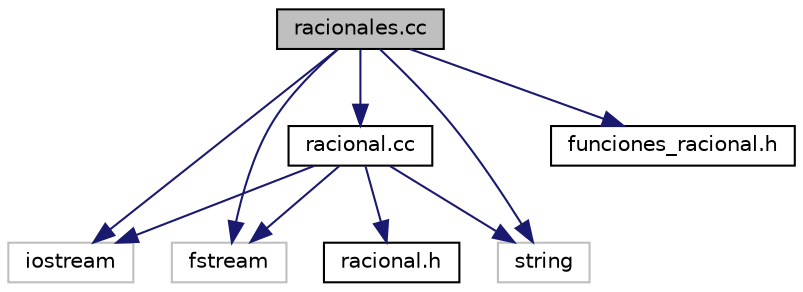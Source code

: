 digraph "racionales.cc"
{
 // LATEX_PDF_SIZE
  edge [fontname="Helvetica",fontsize="10",labelfontname="Helvetica",labelfontsize="10"];
  node [fontname="Helvetica",fontsize="10",shape=record];
  Node1 [label="racionales.cc",height=0.2,width=0.4,color="black", fillcolor="grey75", style="filled", fontcolor="black",tooltip="El programa recibe por linea de comando 2 nombres de 2 ficheros diferentes .txt. El primero ingresado..."];
  Node1 -> Node2 [color="midnightblue",fontsize="10",style="solid",fontname="Helvetica"];
  Node2 [label="iostream",height=0.2,width=0.4,color="grey75", fillcolor="white", style="filled",tooltip=" "];
  Node1 -> Node3 [color="midnightblue",fontsize="10",style="solid",fontname="Helvetica"];
  Node3 [label="fstream",height=0.2,width=0.4,color="grey75", fillcolor="white", style="filled",tooltip=" "];
  Node1 -> Node4 [color="midnightblue",fontsize="10",style="solid",fontname="Helvetica"];
  Node4 [label="string",height=0.2,width=0.4,color="grey75", fillcolor="white", style="filled",tooltip=" "];
  Node1 -> Node5 [color="midnightblue",fontsize="10",style="solid",fontname="Helvetica"];
  Node5 [label="racional.cc",height=0.2,width=0.4,color="black", fillcolor="white", style="filled",URL="$racional_8cc.html",tooltip="clase Racional que permite construir, operar y leer objetos del tipo Racional"];
  Node5 -> Node2 [color="midnightblue",fontsize="10",style="solid",fontname="Helvetica"];
  Node5 -> Node3 [color="midnightblue",fontsize="10",style="solid",fontname="Helvetica"];
  Node5 -> Node4 [color="midnightblue",fontsize="10",style="solid",fontname="Helvetica"];
  Node5 -> Node6 [color="midnightblue",fontsize="10",style="solid",fontname="Helvetica"];
  Node6 [label="racional.h",height=0.2,width=0.4,color="black", fillcolor="white", style="filled",URL="$racional_8h.html",tooltip="clase Racional que permite construir, operar y leer objetos del tipo Racional"];
  Node1 -> Node7 [color="midnightblue",fontsize="10",style="solid",fontname="Helvetica"];
  Node7 [label="funciones_racional.h",height=0.2,width=0.4,color="black", fillcolor="white", style="filled",URL="$funciones__racional_8h_source.html",tooltip=" "];
}
